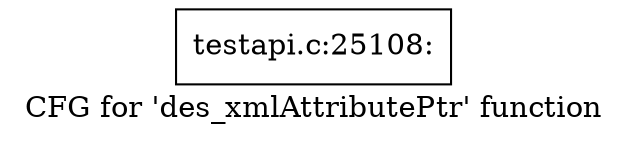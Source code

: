 digraph "CFG for 'des_xmlAttributePtr' function" {
	label="CFG for 'des_xmlAttributePtr' function";

	Node0x4e6cc20 [shape=record,label="{testapi.c:25108:}"];
}
